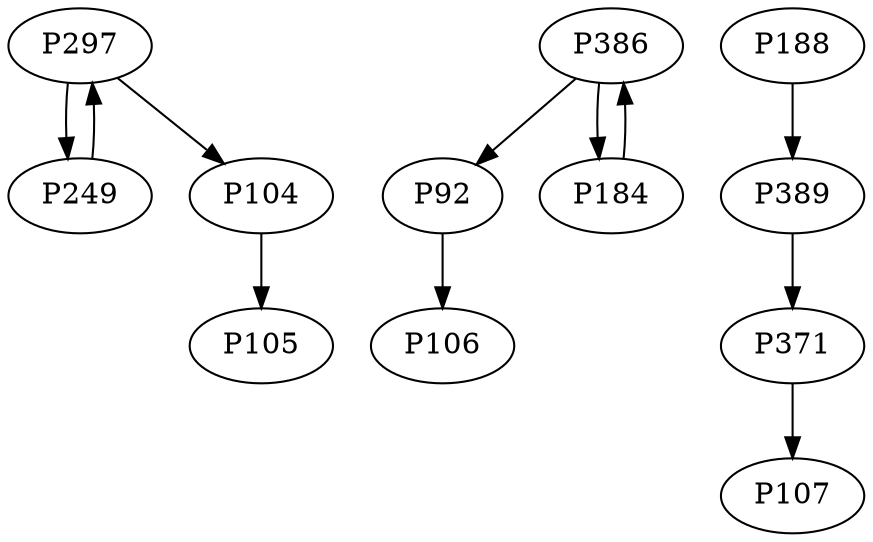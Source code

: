 digraph {
	P297 -> P249
	P92 -> P106
	P188 -> P389
	P104 -> P105
	P371 -> P107
	P386 -> P184
	P389 -> P371
	P249 -> P297
	P386 -> P92
	P297 -> P104
	P184 -> P386
}